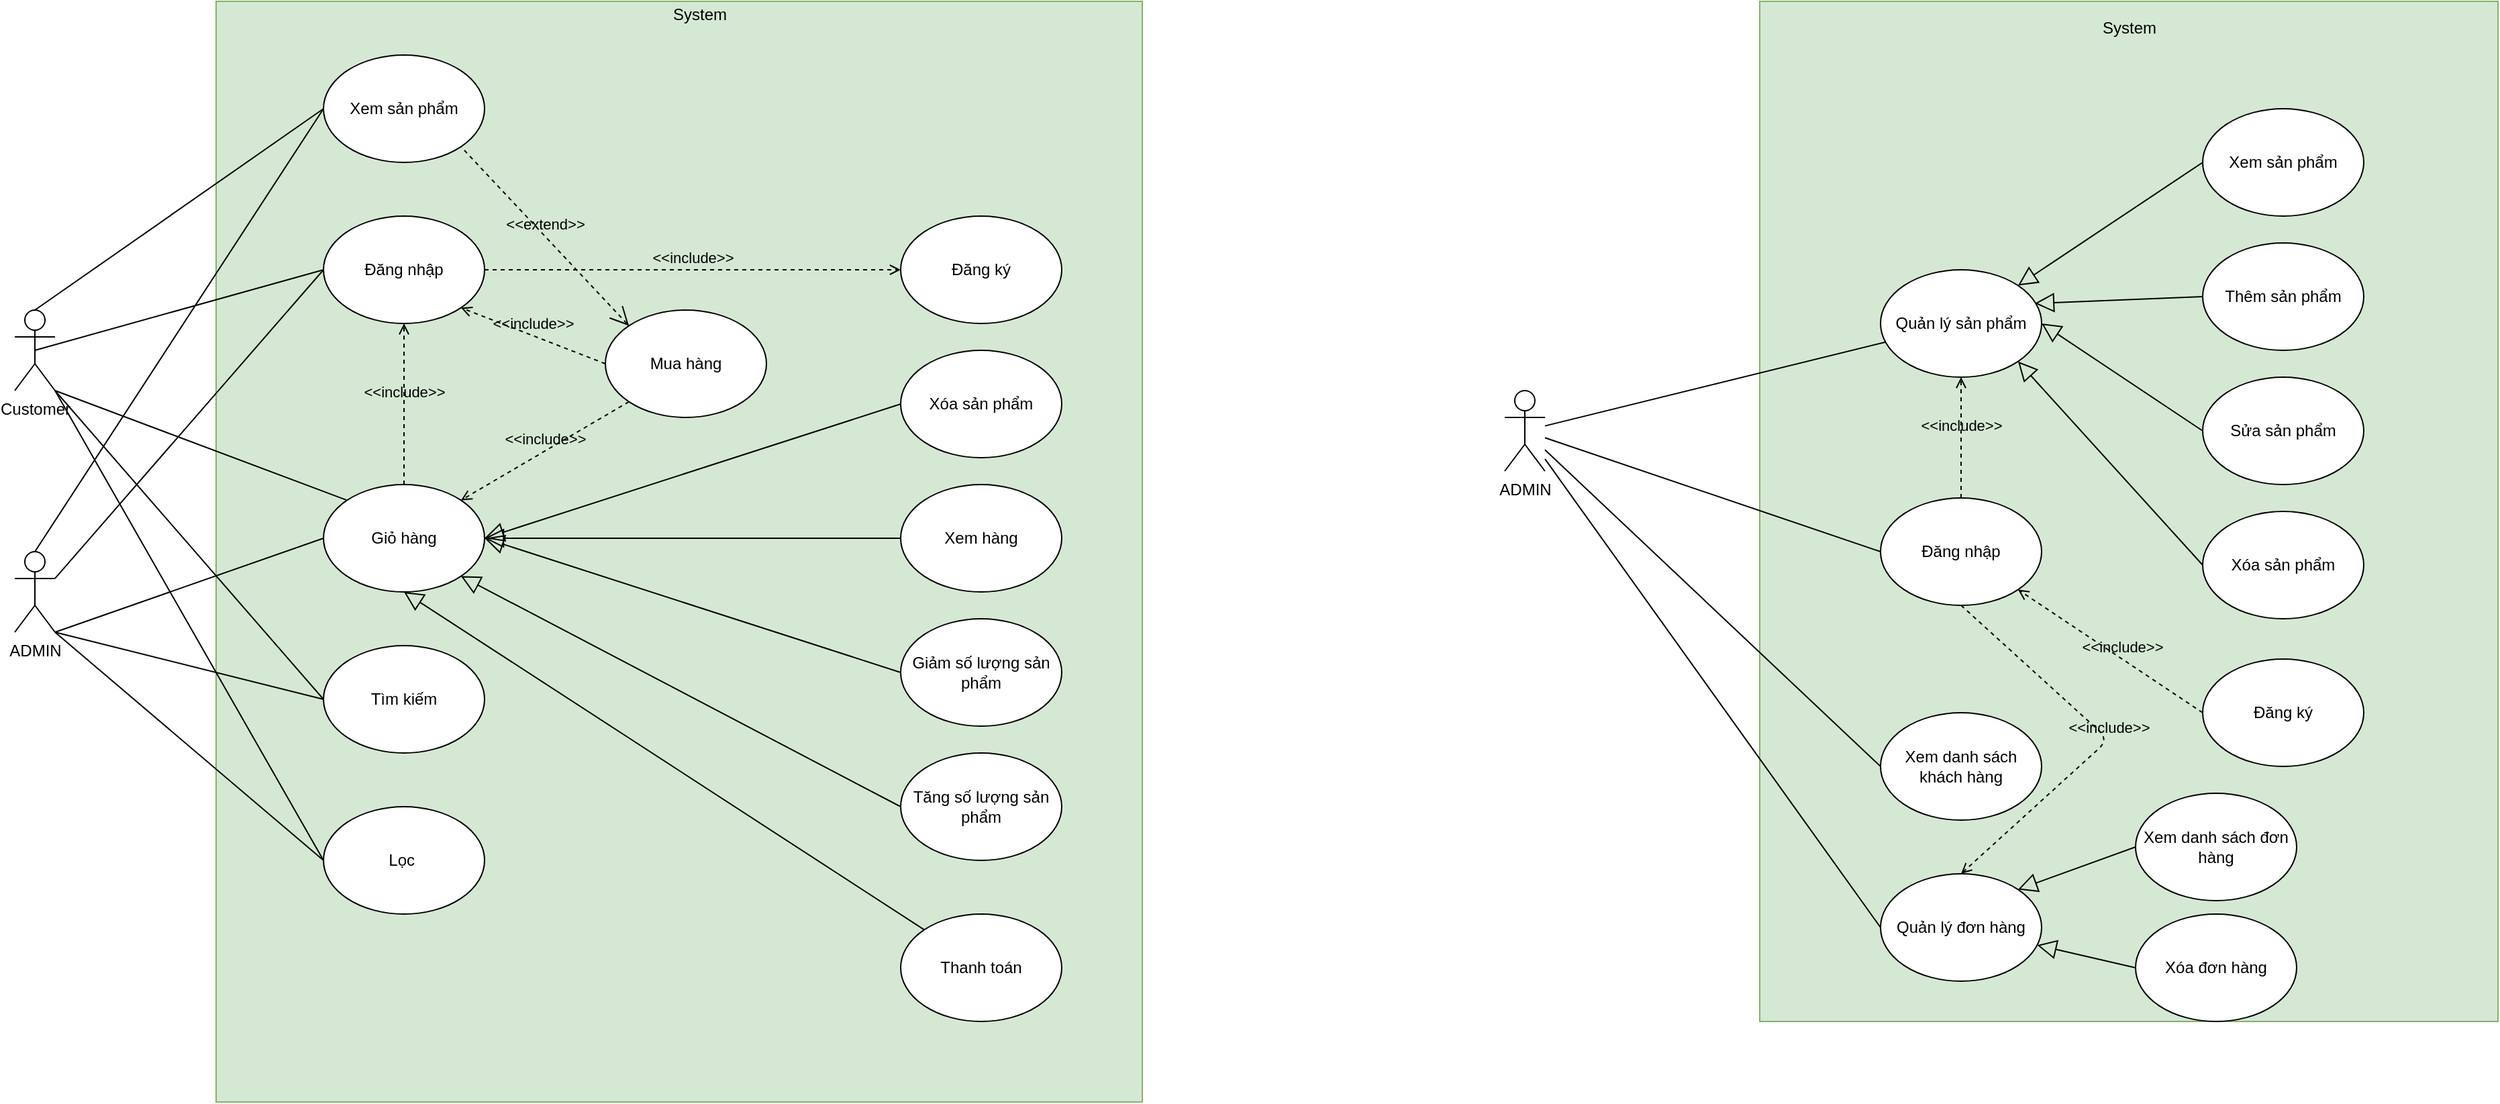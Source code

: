 <mxfile version="13.9.9" type="device" pages="3"><diagram name="Usecase" id="OlJzbAz-FGlwBFGGhEa6"><mxGraphModel dx="2956" dy="2073" grid="1" gridSize="10" guides="1" tooltips="1" connect="1" arrows="1" fold="1" page="1" pageScale="1" pageWidth="827" pageHeight="1169" math="0" shadow="0"><root><mxCell id="Pk3RfFmsj9Hzfk7S-HTC-0"/><mxCell id="Pk3RfFmsj9Hzfk7S-HTC-1" parent="Pk3RfFmsj9Hzfk7S-HTC-0"/><mxCell id="Pk3RfFmsj9Hzfk7S-HTC-2" value="" style="rounded=0;whiteSpace=wrap;html=1;fillColor=#d5e8d4;strokeColor=#82b366;" parent="Pk3RfFmsj9Hzfk7S-HTC-1" vertex="1"><mxGeometry x="820" y="-220" width="550" height="760" as="geometry"/></mxCell><mxCell id="Pk3RfFmsj9Hzfk7S-HTC-3" value="Quản lý sản phẩm" style="ellipse;whiteSpace=wrap;html=1;" parent="Pk3RfFmsj9Hzfk7S-HTC-1" vertex="1"><mxGeometry x="910" y="-20" width="120" height="80" as="geometry"/></mxCell><mxCell id="Pk3RfFmsj9Hzfk7S-HTC-4" value="Xem sản phẩm" style="ellipse;whiteSpace=wrap;html=1;" parent="Pk3RfFmsj9Hzfk7S-HTC-1" vertex="1"><mxGeometry x="1150" y="-140" width="120" height="80" as="geometry"/></mxCell><mxCell id="Pk3RfFmsj9Hzfk7S-HTC-5" value="Xem danh sách khách hàng" style="ellipse;whiteSpace=wrap;html=1;" parent="Pk3RfFmsj9Hzfk7S-HTC-1" vertex="1"><mxGeometry x="910" y="310" width="120" height="80" as="geometry"/></mxCell><mxCell id="Pk3RfFmsj9Hzfk7S-HTC-6" value="Thêm sản phẩm" style="ellipse;whiteSpace=wrap;html=1;" parent="Pk3RfFmsj9Hzfk7S-HTC-1" vertex="1"><mxGeometry x="1150" y="-40" width="120" height="80" as="geometry"/></mxCell><mxCell id="Pk3RfFmsj9Hzfk7S-HTC-7" value="Sửa sản phẩm" style="ellipse;whiteSpace=wrap;html=1;" parent="Pk3RfFmsj9Hzfk7S-HTC-1" vertex="1"><mxGeometry x="1150" y="60" width="120" height="80" as="geometry"/></mxCell><mxCell id="Pk3RfFmsj9Hzfk7S-HTC-8" value="Xóa sản phẩm" style="ellipse;whiteSpace=wrap;html=1;" parent="Pk3RfFmsj9Hzfk7S-HTC-1" vertex="1"><mxGeometry x="1150" y="160" width="120" height="80" as="geometry"/></mxCell><mxCell id="Pk3RfFmsj9Hzfk7S-HTC-9" value="System" style="text;html=1;align=center;verticalAlign=middle;resizable=0;points=[];autosize=1;" parent="Pk3RfFmsj9Hzfk7S-HTC-1" vertex="1"><mxGeometry x="1065" y="-210" width="60" height="20" as="geometry"/></mxCell><mxCell id="Pk3RfFmsj9Hzfk7S-HTC-10" style="rounded=0;orthogonalLoop=1;jettySize=auto;html=1;endArrow=none;endFill=0;" parent="Pk3RfFmsj9Hzfk7S-HTC-1" source="Pk3RfFmsj9Hzfk7S-HTC-11" target="Pk3RfFmsj9Hzfk7S-HTC-3" edge="1"><mxGeometry relative="1" as="geometry"/></mxCell><mxCell id="Pk3RfFmsj9Hzfk7S-HTC-11" value="ADMIN" style="shape=umlActor;verticalLabelPosition=bottom;verticalAlign=top;html=1;outlineConnect=0;" parent="Pk3RfFmsj9Hzfk7S-HTC-1" vertex="1"><mxGeometry x="630" y="70" width="30" height="60" as="geometry"/></mxCell><mxCell id="Pk3RfFmsj9Hzfk7S-HTC-12" style="rounded=0;orthogonalLoop=1;jettySize=auto;html=1;entryX=0;entryY=0.5;entryDx=0;entryDy=0;endArrow=none;endFill=0;" parent="Pk3RfFmsj9Hzfk7S-HTC-1" source="Pk3RfFmsj9Hzfk7S-HTC-11" target="Pk3RfFmsj9Hzfk7S-HTC-5" edge="1"><mxGeometry relative="1" as="geometry"/></mxCell><mxCell id="Pk3RfFmsj9Hzfk7S-HTC-13" value="Đăng nhập" style="ellipse;whiteSpace=wrap;html=1;" parent="Pk3RfFmsj9Hzfk7S-HTC-1" vertex="1"><mxGeometry x="910" y="150" width="120" height="80" as="geometry"/></mxCell><mxCell id="Pk3RfFmsj9Hzfk7S-HTC-14" style="rounded=0;orthogonalLoop=1;jettySize=auto;html=1;entryX=0;entryY=0.5;entryDx=0;entryDy=0;endArrow=none;endFill=0;" parent="Pk3RfFmsj9Hzfk7S-HTC-1" source="Pk3RfFmsj9Hzfk7S-HTC-11" target="Pk3RfFmsj9Hzfk7S-HTC-13" edge="1"><mxGeometry relative="1" as="geometry"/></mxCell><mxCell id="Pk3RfFmsj9Hzfk7S-HTC-15" value="&amp;lt;&amp;lt;include&amp;gt;&amp;gt;" style="edgeStyle=none;html=1;endArrow=open;verticalAlign=bottom;dashed=1;labelBackgroundColor=none;exitX=0.5;exitY=1;exitDx=0;exitDy=0;entryX=0.5;entryY=0;entryDx=0;entryDy=0;" parent="Pk3RfFmsj9Hzfk7S-HTC-1" source="Pk3RfFmsj9Hzfk7S-HTC-13" target="LrR5qmm8gQkD7PxYOY2r-5" edge="1"><mxGeometry width="160" relative="1" as="geometry"><mxPoint x="1065" y="240" as="sourcePoint"/><mxPoint x="980" y="310" as="targetPoint"/><Array as="points"><mxPoint x="1080" y="330"/></Array></mxGeometry></mxCell><mxCell id="Pk3RfFmsj9Hzfk7S-HTC-16" value="&amp;lt;&amp;lt;include&amp;gt;&amp;gt;" style="edgeStyle=none;html=1;endArrow=open;verticalAlign=bottom;dashed=1;labelBackgroundColor=none;exitX=0.5;exitY=0;exitDx=0;exitDy=0;entryX=0.5;entryY=1;entryDx=0;entryDy=0;" parent="Pk3RfFmsj9Hzfk7S-HTC-1" source="Pk3RfFmsj9Hzfk7S-HTC-13" target="Pk3RfFmsj9Hzfk7S-HTC-3" edge="1"><mxGeometry width="160" relative="1" as="geometry"><mxPoint x="1065" y="240" as="sourcePoint"/><mxPoint x="1175.0" y="390" as="targetPoint"/></mxGeometry></mxCell><mxCell id="Y9RDmeZh54QtX9cq4pbw-0" value="" style="whiteSpace=wrap;html=1;fillColor=#d5e8d4;strokeColor=#82b366;" parent="Pk3RfFmsj9Hzfk7S-HTC-1" vertex="1"><mxGeometry x="-330" y="-220" width="690" height="820" as="geometry"/></mxCell><mxCell id="Y9RDmeZh54QtX9cq4pbw-1" style="edgeStyle=none;rounded=0;orthogonalLoop=1;jettySize=auto;html=1;entryX=0;entryY=0.5;entryDx=0;entryDy=0;endArrow=none;endFill=0;exitX=0.5;exitY=0;exitDx=0;exitDy=0;exitPerimeter=0;" parent="Pk3RfFmsj9Hzfk7S-HTC-1" source="Y9RDmeZh54QtX9cq4pbw-2" target="Y9RDmeZh54QtX9cq4pbw-5" edge="1"><mxGeometry relative="1" as="geometry"/></mxCell><mxCell id="Y9RDmeZh54QtX9cq4pbw-2" value="Customer" style="shape=umlActor;verticalLabelPosition=bottom;verticalAlign=top;html=1;outlineConnect=0;" parent="Pk3RfFmsj9Hzfk7S-HTC-1" vertex="1"><mxGeometry x="-480" y="10" width="30" height="60" as="geometry"/></mxCell><mxCell id="Y9RDmeZh54QtX9cq4pbw-3" value="Đăng nhập" style="ellipse;whiteSpace=wrap;html=1;" parent="Pk3RfFmsj9Hzfk7S-HTC-1" vertex="1"><mxGeometry x="-250" y="-60" width="120" height="80" as="geometry"/></mxCell><mxCell id="Y9RDmeZh54QtX9cq4pbw-4" value="Đăng ký" style="ellipse;whiteSpace=wrap;html=1;" parent="Pk3RfFmsj9Hzfk7S-HTC-1" vertex="1"><mxGeometry x="180" y="-60" width="120" height="80" as="geometry"/></mxCell><mxCell id="Y9RDmeZh54QtX9cq4pbw-5" value="Xem sản phẩm" style="ellipse;whiteSpace=wrap;html=1;" parent="Pk3RfFmsj9Hzfk7S-HTC-1" vertex="1"><mxGeometry x="-250" y="-180" width="120" height="80" as="geometry"/></mxCell><mxCell id="Y9RDmeZh54QtX9cq4pbw-6" value="Xóa sản phẩm" style="ellipse;whiteSpace=wrap;html=1;" parent="Pk3RfFmsj9Hzfk7S-HTC-1" vertex="1"><mxGeometry x="180" y="40" width="120" height="80" as="geometry"/></mxCell><mxCell id="Y9RDmeZh54QtX9cq4pbw-7" value="Giỏ hàng" style="ellipse;whiteSpace=wrap;html=1;" parent="Pk3RfFmsj9Hzfk7S-HTC-1" vertex="1"><mxGeometry x="-250" y="140" width="120" height="80" as="geometry"/></mxCell><mxCell id="Y9RDmeZh54QtX9cq4pbw-8" value="Tăng số lượng sản phẩm" style="ellipse;whiteSpace=wrap;html=1;" parent="Pk3RfFmsj9Hzfk7S-HTC-1" vertex="1"><mxGeometry x="180" y="340" width="120" height="80" as="geometry"/></mxCell><mxCell id="Y9RDmeZh54QtX9cq4pbw-10" value="Thanh toán" style="ellipse;whiteSpace=wrap;html=1;" parent="Pk3RfFmsj9Hzfk7S-HTC-1" vertex="1"><mxGeometry x="180" y="460" width="120" height="80" as="geometry"/></mxCell><mxCell id="Y9RDmeZh54QtX9cq4pbw-11" value="Mua hàng" style="ellipse;whiteSpace=wrap;html=1;" parent="Pk3RfFmsj9Hzfk7S-HTC-1" vertex="1"><mxGeometry x="-40" y="10" width="120" height="80" as="geometry"/></mxCell><mxCell id="Y9RDmeZh54QtX9cq4pbw-12" style="edgeStyle=none;rounded=0;orthogonalLoop=1;jettySize=auto;html=1;entryX=0;entryY=0.5;entryDx=0;entryDy=0;endArrow=none;endFill=0;exitX=0.5;exitY=0.5;exitDx=0;exitDy=0;exitPerimeter=0;" parent="Pk3RfFmsj9Hzfk7S-HTC-1" source="Y9RDmeZh54QtX9cq4pbw-2" target="Y9RDmeZh54QtX9cq4pbw-3" edge="1"><mxGeometry relative="1" as="geometry"/></mxCell><mxCell id="Y9RDmeZh54QtX9cq4pbw-15" value="&amp;lt;&amp;lt;include&amp;gt;&amp;gt;" style="edgeStyle=none;html=1;endArrow=open;verticalAlign=bottom;dashed=1;labelBackgroundColor=none;exitX=1;exitY=0.5;exitDx=0;exitDy=0;entryX=0;entryY=0.5;entryDx=0;entryDy=0;" parent="Pk3RfFmsj9Hzfk7S-HTC-1" source="Y9RDmeZh54QtX9cq4pbw-3" target="Y9RDmeZh54QtX9cq4pbw-4" edge="1"><mxGeometry width="160" relative="1" as="geometry"><mxPoint x="-10" y="-220" as="sourcePoint"/><mxPoint x="140" as="targetPoint"/></mxGeometry></mxCell><mxCell id="Y9RDmeZh54QtX9cq4pbw-16" value="&amp;lt;&amp;lt;include&amp;gt;&amp;gt;" style="edgeStyle=none;html=1;endArrow=open;verticalAlign=bottom;dashed=1;labelBackgroundColor=none;exitX=0.5;exitY=0;exitDx=0;exitDy=0;entryX=0.5;entryY=1;entryDx=0;entryDy=0;" parent="Pk3RfFmsj9Hzfk7S-HTC-1" source="Y9RDmeZh54QtX9cq4pbw-7" target="Y9RDmeZh54QtX9cq4pbw-3" edge="1"><mxGeometry width="160" relative="1" as="geometry"><mxPoint x="-190" y="140" as="sourcePoint"/><mxPoint x="140" as="targetPoint"/></mxGeometry></mxCell><mxCell id="Y9RDmeZh54QtX9cq4pbw-17" value="System" style="text;html=1;align=center;verticalAlign=middle;resizable=0;points=[];autosize=1;" parent="Pk3RfFmsj9Hzfk7S-HTC-1" vertex="1"><mxGeometry y="-220" width="60" height="20" as="geometry"/></mxCell><mxCell id="Y9RDmeZh54QtX9cq4pbw-22" value="&amp;lt;&amp;lt;include&amp;gt;&amp;gt;" style="edgeStyle=none;html=1;endArrow=open;verticalAlign=bottom;dashed=1;labelBackgroundColor=none;exitX=0;exitY=0.5;exitDx=0;exitDy=0;entryX=1;entryY=1;entryDx=0;entryDy=0;" parent="Pk3RfFmsj9Hzfk7S-HTC-1" source="Y9RDmeZh54QtX9cq4pbw-11" target="Y9RDmeZh54QtX9cq4pbw-3" edge="1"><mxGeometry width="160" relative="1" as="geometry"><mxPoint x="110" y="230" as="sourcePoint"/><mxPoint x="110" y="160" as="targetPoint"/></mxGeometry></mxCell><mxCell id="Y9RDmeZh54QtX9cq4pbw-24" style="edgeStyle=none;rounded=0;orthogonalLoop=1;jettySize=auto;html=1;entryX=0;entryY=0;entryDx=0;entryDy=0;endArrow=none;endFill=0;exitX=1;exitY=1;exitDx=0;exitDy=0;exitPerimeter=0;" parent="Pk3RfFmsj9Hzfk7S-HTC-1" source="Y9RDmeZh54QtX9cq4pbw-2" target="Y9RDmeZh54QtX9cq4pbw-7" edge="1"><mxGeometry relative="1" as="geometry"><mxPoint x="-250" y="180" as="targetPoint"/></mxGeometry></mxCell><mxCell id="T02X5q-LOKW0z_3JFdfb-0" value="Đăng ký" style="ellipse;whiteSpace=wrap;html=1;" parent="Pk3RfFmsj9Hzfk7S-HTC-1" vertex="1"><mxGeometry x="1150" y="270" width="120" height="80" as="geometry"/></mxCell><mxCell id="T02X5q-LOKW0z_3JFdfb-1" value="&amp;lt;&amp;lt;include&amp;gt;&amp;gt;" style="edgeStyle=none;html=1;endArrow=open;verticalAlign=bottom;dashed=1;labelBackgroundColor=none;exitX=0;exitY=0.5;exitDx=0;exitDy=0;entryX=1;entryY=1;entryDx=0;entryDy=0;" parent="Pk3RfFmsj9Hzfk7S-HTC-1" source="T02X5q-LOKW0z_3JFdfb-0" target="Pk3RfFmsj9Hzfk7S-HTC-13" edge="1"><mxGeometry x="-0.128" width="160" relative="1" as="geometry"><mxPoint x="980" y="240" as="sourcePoint"/><mxPoint x="980" y="320" as="targetPoint"/><mxPoint as="offset"/></mxGeometry></mxCell><mxCell id="O6a48waY9OhmM2JC--Q_-0" value="Xem hàng" style="ellipse;whiteSpace=wrap;html=1;" parent="Pk3RfFmsj9Hzfk7S-HTC-1" vertex="1"><mxGeometry x="180" y="140" width="120" height="80" as="geometry"/></mxCell><mxCell id="RowLJ76ptSS9UImmBiuN-2" value="" style="edgeStyle=none;html=1;endSize=12;endArrow=block;endFill=0;exitX=0;exitY=0.5;exitDx=0;exitDy=0;entryX=1;entryY=0.5;entryDx=0;entryDy=0;" parent="Pk3RfFmsj9Hzfk7S-HTC-1" source="Y9RDmeZh54QtX9cq4pbw-6" target="Y9RDmeZh54QtX9cq4pbw-7" edge="1"><mxGeometry width="160" relative="1" as="geometry"><mxPoint x="320" y="230" as="sourcePoint"/><mxPoint x="220" y="180" as="targetPoint"/></mxGeometry></mxCell><mxCell id="RowLJ76ptSS9UImmBiuN-3" value="" style="edgeStyle=none;html=1;endSize=12;endArrow=block;endFill=0;exitX=0;exitY=0.5;exitDx=0;exitDy=0;entryX=1;entryY=0.5;entryDx=0;entryDy=0;" parent="Pk3RfFmsj9Hzfk7S-HTC-1" source="LrR5qmm8gQkD7PxYOY2r-0" target="Y9RDmeZh54QtX9cq4pbw-7" edge="1"><mxGeometry width="160" relative="1" as="geometry"><mxPoint x="320" y="230" as="sourcePoint"/><mxPoint x="220" y="180" as="targetPoint"/></mxGeometry></mxCell><mxCell id="RowLJ76ptSS9UImmBiuN-4" value="" style="edgeStyle=none;html=1;endSize=12;endArrow=block;endFill=0;exitX=0;exitY=0.5;exitDx=0;exitDy=0;entryX=1;entryY=1;entryDx=0;entryDy=0;" parent="Pk3RfFmsj9Hzfk7S-HTC-1" source="Y9RDmeZh54QtX9cq4pbw-8" target="Y9RDmeZh54QtX9cq4pbw-7" edge="1"><mxGeometry width="160" relative="1" as="geometry"><mxPoint x="320" y="230" as="sourcePoint"/><mxPoint x="220" y="180" as="targetPoint"/></mxGeometry></mxCell><mxCell id="RowLJ76ptSS9UImmBiuN-6" value="" style="edgeStyle=none;html=1;endSize=12;endArrow=block;endFill=0;exitX=0;exitY=0.5;exitDx=0;exitDy=0;entryX=1;entryY=0;entryDx=0;entryDy=0;" parent="Pk3RfFmsj9Hzfk7S-HTC-1" source="Pk3RfFmsj9Hzfk7S-HTC-4" target="Pk3RfFmsj9Hzfk7S-HTC-3" edge="1"><mxGeometry width="160" relative="1" as="geometry"><mxPoint x="1400" y="150" as="sourcePoint"/><mxPoint x="1300" y="100" as="targetPoint"/></mxGeometry></mxCell><mxCell id="RowLJ76ptSS9UImmBiuN-7" value="" style="edgeStyle=none;html=1;endSize=12;endArrow=block;endFill=0;exitX=0;exitY=0.5;exitDx=0;exitDy=0;entryX=0.958;entryY=0.313;entryDx=0;entryDy=0;entryPerimeter=0;" parent="Pk3RfFmsj9Hzfk7S-HTC-1" source="Pk3RfFmsj9Hzfk7S-HTC-6" target="Pk3RfFmsj9Hzfk7S-HTC-3" edge="1"><mxGeometry width="160" relative="1" as="geometry"><mxPoint x="1400" y="150" as="sourcePoint"/><mxPoint x="1030" y="20" as="targetPoint"/></mxGeometry></mxCell><mxCell id="RowLJ76ptSS9UImmBiuN-8" value="" style="edgeStyle=none;html=1;endSize=12;endArrow=block;endFill=0;exitX=0;exitY=0.5;exitDx=0;exitDy=0;entryX=1;entryY=0.5;entryDx=0;entryDy=0;" parent="Pk3RfFmsj9Hzfk7S-HTC-1" source="Pk3RfFmsj9Hzfk7S-HTC-7" target="Pk3RfFmsj9Hzfk7S-HTC-3" edge="1"><mxGeometry width="160" relative="1" as="geometry"><mxPoint x="1400" y="150" as="sourcePoint"/><mxPoint x="1300" y="100" as="targetPoint"/></mxGeometry></mxCell><mxCell id="RowLJ76ptSS9UImmBiuN-9" value="" style="edgeStyle=none;html=1;endSize=12;endArrow=block;endFill=0;exitX=0;exitY=0.5;exitDx=0;exitDy=0;entryX=1;entryY=1;entryDx=0;entryDy=0;" parent="Pk3RfFmsj9Hzfk7S-HTC-1" source="Pk3RfFmsj9Hzfk7S-HTC-8" target="Pk3RfFmsj9Hzfk7S-HTC-3" edge="1"><mxGeometry width="160" relative="1" as="geometry"><mxPoint x="1400" y="150" as="sourcePoint"/><mxPoint x="1300" y="100" as="targetPoint"/></mxGeometry></mxCell><mxCell id="LrR5qmm8gQkD7PxYOY2r-0" value="Giảm số lượng sản phẩm" style="ellipse;whiteSpace=wrap;html=1;" parent="Pk3RfFmsj9Hzfk7S-HTC-1" vertex="1"><mxGeometry x="180" y="240" width="120" height="80" as="geometry"/></mxCell><mxCell id="LrR5qmm8gQkD7PxYOY2r-1" value="" style="edgeStyle=none;html=1;endSize=12;endArrow=block;endFill=0;exitX=0;exitY=0.5;exitDx=0;exitDy=0;entryX=1;entryY=0.5;entryDx=0;entryDy=0;" parent="Pk3RfFmsj9Hzfk7S-HTC-1" source="O6a48waY9OhmM2JC--Q_-0" target="Y9RDmeZh54QtX9cq4pbw-7" edge="1"><mxGeometry width="160" relative="1" as="geometry"><mxPoint x="320" y="230" as="sourcePoint"/><mxPoint x="220" y="180" as="targetPoint"/></mxGeometry></mxCell><mxCell id="LrR5qmm8gQkD7PxYOY2r-2" value="" style="edgeStyle=none;html=1;endSize=12;endArrow=block;endFill=0;exitX=0;exitY=0;exitDx=0;exitDy=0;entryX=0.5;entryY=1;entryDx=0;entryDy=0;" parent="Pk3RfFmsj9Hzfk7S-HTC-1" source="Y9RDmeZh54QtX9cq4pbw-10" target="Y9RDmeZh54QtX9cq4pbw-7" edge="1"><mxGeometry width="160" relative="1" as="geometry"><mxPoint x="320" y="230" as="sourcePoint"/><mxPoint x="220" y="180" as="targetPoint"/></mxGeometry></mxCell><mxCell id="LrR5qmm8gQkD7PxYOY2r-5" value="Quản lý đơn hàng" style="ellipse;whiteSpace=wrap;html=1;" parent="Pk3RfFmsj9Hzfk7S-HTC-1" vertex="1"><mxGeometry x="910" y="430" width="120" height="80" as="geometry"/></mxCell><mxCell id="LrR5qmm8gQkD7PxYOY2r-6" style="rounded=0;orthogonalLoop=1;jettySize=auto;html=1;entryX=0;entryY=0.5;entryDx=0;entryDy=0;endArrow=none;endFill=0;" parent="Pk3RfFmsj9Hzfk7S-HTC-1" source="Pk3RfFmsj9Hzfk7S-HTC-11" target="LrR5qmm8gQkD7PxYOY2r-5" edge="1"><mxGeometry relative="1" as="geometry"/></mxCell><mxCell id="N4d70kZ8E0BHToe9MqTO-0" value="ADMIN" style="shape=umlActor;verticalLabelPosition=bottom;verticalAlign=top;html=1;outlineConnect=0;" parent="Pk3RfFmsj9Hzfk7S-HTC-1" vertex="1"><mxGeometry x="-480" y="190" width="30" height="60" as="geometry"/></mxCell><mxCell id="N4d70kZ8E0BHToe9MqTO-2" style="edgeStyle=none;rounded=0;orthogonalLoop=1;jettySize=auto;html=1;entryX=0;entryY=0.5;entryDx=0;entryDy=0;endArrow=none;endFill=0;exitX=0.5;exitY=0;exitDx=0;exitDy=0;exitPerimeter=0;" parent="Pk3RfFmsj9Hzfk7S-HTC-1" source="N4d70kZ8E0BHToe9MqTO-0" target="Y9RDmeZh54QtX9cq4pbw-5" edge="1"><mxGeometry relative="1" as="geometry"/></mxCell><mxCell id="N4d70kZ8E0BHToe9MqTO-3" style="edgeStyle=none;rounded=0;orthogonalLoop=1;jettySize=auto;html=1;entryX=0;entryY=0.5;entryDx=0;entryDy=0;endArrow=none;endFill=0;exitX=1;exitY=1;exitDx=0;exitDy=0;exitPerimeter=0;" parent="Pk3RfFmsj9Hzfk7S-HTC-1" source="N4d70kZ8E0BHToe9MqTO-0" target="Y9RDmeZh54QtX9cq4pbw-7" edge="1"><mxGeometry relative="1" as="geometry"><mxPoint x="-250" y="180" as="targetPoint"/></mxGeometry></mxCell><mxCell id="N4d70kZ8E0BHToe9MqTO-5" style="edgeStyle=none;rounded=0;orthogonalLoop=1;jettySize=auto;html=1;entryX=0;entryY=0.5;entryDx=0;entryDy=0;endArrow=none;endFill=0;exitX=1;exitY=0.333;exitDx=0;exitDy=0;exitPerimeter=0;" parent="Pk3RfFmsj9Hzfk7S-HTC-1" source="N4d70kZ8E0BHToe9MqTO-0" target="Y9RDmeZh54QtX9cq4pbw-3" edge="1"><mxGeometry relative="1" as="geometry"/></mxCell><mxCell id="fU5_jhVN-lGAsLSjxBLn-0" value="Tìm kiếm" style="ellipse;whiteSpace=wrap;html=1;" vertex="1" parent="Pk3RfFmsj9Hzfk7S-HTC-1"><mxGeometry x="-250" y="260" width="120" height="80" as="geometry"/></mxCell><mxCell id="fU5_jhVN-lGAsLSjxBLn-1" value="Lọc&amp;nbsp;" style="ellipse;whiteSpace=wrap;html=1;" vertex="1" parent="Pk3RfFmsj9Hzfk7S-HTC-1"><mxGeometry x="-250" y="380" width="120" height="80" as="geometry"/></mxCell><mxCell id="fU5_jhVN-lGAsLSjxBLn-2" style="edgeStyle=none;rounded=0;orthogonalLoop=1;jettySize=auto;html=1;entryX=0;entryY=0.5;entryDx=0;entryDy=0;endArrow=none;endFill=0;exitX=1;exitY=1;exitDx=0;exitDy=0;exitPerimeter=0;" edge="1" parent="Pk3RfFmsj9Hzfk7S-HTC-1" source="Y9RDmeZh54QtX9cq4pbw-2" target="fU5_jhVN-lGAsLSjxBLn-0"><mxGeometry relative="1" as="geometry"/></mxCell><mxCell id="fU5_jhVN-lGAsLSjxBLn-3" style="edgeStyle=none;rounded=0;orthogonalLoop=1;jettySize=auto;html=1;entryX=0;entryY=0.5;entryDx=0;entryDy=0;endArrow=none;endFill=0;exitX=1;exitY=1;exitDx=0;exitDy=0;exitPerimeter=0;" edge="1" parent="Pk3RfFmsj9Hzfk7S-HTC-1" source="Y9RDmeZh54QtX9cq4pbw-2" target="fU5_jhVN-lGAsLSjxBLn-1"><mxGeometry relative="1" as="geometry"/></mxCell><mxCell id="fU5_jhVN-lGAsLSjxBLn-4" style="edgeStyle=none;rounded=0;orthogonalLoop=1;jettySize=auto;html=1;entryX=0;entryY=0.5;entryDx=0;entryDy=0;endArrow=none;endFill=0;exitX=1;exitY=1;exitDx=0;exitDy=0;exitPerimeter=0;" edge="1" parent="Pk3RfFmsj9Hzfk7S-HTC-1" source="N4d70kZ8E0BHToe9MqTO-0" target="fU5_jhVN-lGAsLSjxBLn-0"><mxGeometry relative="1" as="geometry"/></mxCell><mxCell id="fU5_jhVN-lGAsLSjxBLn-5" style="edgeStyle=none;rounded=0;orthogonalLoop=1;jettySize=auto;html=1;entryX=0;entryY=0.5;entryDx=0;entryDy=0;endArrow=none;endFill=0;exitX=1;exitY=1;exitDx=0;exitDy=0;exitPerimeter=0;" edge="1" parent="Pk3RfFmsj9Hzfk7S-HTC-1" source="N4d70kZ8E0BHToe9MqTO-0" target="fU5_jhVN-lGAsLSjxBLn-1"><mxGeometry relative="1" as="geometry"/></mxCell><mxCell id="fU5_jhVN-lGAsLSjxBLn-6" value="Xem danh sách đơn hàng" style="ellipse;whiteSpace=wrap;html=1;" vertex="1" parent="Pk3RfFmsj9Hzfk7S-HTC-1"><mxGeometry x="1100" y="370" width="120" height="80" as="geometry"/></mxCell><mxCell id="fU5_jhVN-lGAsLSjxBLn-7" value="Xóa đơn hàng" style="ellipse;whiteSpace=wrap;html=1;" vertex="1" parent="Pk3RfFmsj9Hzfk7S-HTC-1"><mxGeometry x="1100" y="460" width="120" height="80" as="geometry"/></mxCell><mxCell id="fU5_jhVN-lGAsLSjxBLn-8" value="" style="edgeStyle=none;html=1;endSize=12;endArrow=block;endFill=0;exitX=0;exitY=0.5;exitDx=0;exitDy=0;entryX=1;entryY=0;entryDx=0;entryDy=0;" edge="1" parent="Pk3RfFmsj9Hzfk7S-HTC-1" source="fU5_jhVN-lGAsLSjxBLn-6" target="LrR5qmm8gQkD7PxYOY2r-5"><mxGeometry width="160" relative="1" as="geometry"><mxPoint x="1228.79" y="450" as="sourcePoint"/><mxPoint x="1091.216" y="298.284" as="targetPoint"/></mxGeometry></mxCell><mxCell id="fU5_jhVN-lGAsLSjxBLn-10" value="" style="edgeStyle=none;html=1;endSize=12;endArrow=block;endFill=0;exitX=0;exitY=0.5;exitDx=0;exitDy=0;" edge="1" parent="Pk3RfFmsj9Hzfk7S-HTC-1" source="fU5_jhVN-lGAsLSjxBLn-7" target="LrR5qmm8gQkD7PxYOY2r-5"><mxGeometry width="160" relative="1" as="geometry"><mxPoint x="1228.79" y="450" as="sourcePoint"/><mxPoint x="1091.216" y="298.284" as="targetPoint"/></mxGeometry></mxCell><mxCell id="fU5_jhVN-lGAsLSjxBLn-11" value="&amp;lt;&amp;lt;extend&amp;gt;&amp;gt;" style="edgeStyle=none;html=1;startArrow=open;endArrow=none;startSize=12;verticalAlign=bottom;dashed=1;labelBackgroundColor=none;entryX=1;entryY=1;entryDx=0;entryDy=0;exitX=0;exitY=0;exitDx=0;exitDy=0;" edge="1" parent="Pk3RfFmsj9Hzfk7S-HTC-1" source="Y9RDmeZh54QtX9cq4pbw-11" target="Y9RDmeZh54QtX9cq4pbw-5"><mxGeometry width="160" relative="1" as="geometry"><mxPoint x="180" y="180" as="sourcePoint"/><mxPoint x="340" y="180" as="targetPoint"/></mxGeometry></mxCell><mxCell id="fU5_jhVN-lGAsLSjxBLn-12" value="&amp;lt;&amp;lt;include&amp;gt;&amp;gt;" style="edgeStyle=none;html=1;endArrow=open;verticalAlign=bottom;dashed=1;labelBackgroundColor=none;exitX=0;exitY=1;exitDx=0;exitDy=0;entryX=1;entryY=0;entryDx=0;entryDy=0;" edge="1" parent="Pk3RfFmsj9Hzfk7S-HTC-1" source="Y9RDmeZh54QtX9cq4pbw-11" target="Y9RDmeZh54QtX9cq4pbw-7"><mxGeometry width="160" relative="1" as="geometry"><mxPoint x="110" y="230" as="sourcePoint"/><mxPoint x="110" y="160" as="targetPoint"/></mxGeometry></mxCell></root></mxGraphModel></diagram><diagram id="nHjgu20USPcWYnElnxMx" name="erd"><mxGraphModel dx="2129" dy="904" grid="1" gridSize="10" guides="1" tooltips="1" connect="1" arrows="1" fold="1" page="1" pageScale="1" pageWidth="827" pageHeight="1169" math="0" shadow="0"><root><mxCell id="arrqhbacOojejmGC8qFH-0"/><mxCell id="arrqhbacOojejmGC8qFH-1" parent="arrqhbacOojejmGC8qFH-0"/><mxCell id="YOCQKNijfmol7Y-x6vAD-24" style="edgeStyle=orthogonalEdgeStyle;rounded=0;orthogonalLoop=1;jettySize=auto;html=1;entryX=0.5;entryY=0;entryDx=0;entryDy=0;endArrow=none;endFill=0;" parent="arrqhbacOojejmGC8qFH-1" source="Yy7pQ2-XyZdfFp7dNK3_-0" target="qrCT3t1A4sXp2LFPzzE0-2" edge="1"><mxGeometry relative="1" as="geometry"/></mxCell><mxCell id="YOCQKNijfmol7Y-x6vAD-28" value="1-1" style="edgeLabel;html=1;align=center;verticalAlign=middle;resizable=0;points=[];" parent="YOCQKNijfmol7Y-x6vAD-24" vertex="1" connectable="0"><mxGeometry x="-0.811" relative="1" as="geometry"><mxPoint y="95.18" as="offset"/></mxGeometry></mxCell><mxCell id="Yy7pQ2-XyZdfFp7dNK3_-0" value="users" style="swimlane;fontStyle=1;align=center;verticalAlign=top;childLayout=stackLayout;horizontal=1;startSize=26;horizontalStack=0;resizeParent=1;resizeParentMax=0;resizeLast=0;collapsible=1;marginBottom=0;whiteSpace=wrap;html=1;" parent="arrqhbacOojejmGC8qFH-1" vertex="1"><mxGeometry x="520" y="480" width="160" height="156" as="geometry"/></mxCell><mxCell id="Yy7pQ2-XyZdfFp7dNK3_-1" value="&lt;span style=&quot;text-align: center;&quot;&gt;id_user&lt;span style=&quot;white-space: pre;&quot;&gt;&#9;&lt;/span&gt;&lt;span style=&quot;white-space: pre;&quot;&gt;&#9;&lt;/span&gt;&lt;span style=&quot;white-space: pre;&quot;&gt;&#9;&lt;/span&gt;&lt;span style=&quot;white-space: pre;&quot;&gt;&#9;&lt;/span&gt;&lt;span style=&quot;white-space: pre;&quot;&gt;&#9;&lt;/span&gt;&lt;/span&gt;" style="text;strokeColor=none;fillColor=none;align=left;verticalAlign=top;spacingLeft=4;spacingRight=4;overflow=hidden;rotatable=0;points=[[0,0.5],[1,0.5]];portConstraint=eastwest;whiteSpace=wrap;html=1;" parent="Yy7pQ2-XyZdfFp7dNK3_-0" vertex="1"><mxGeometry y="26" width="160" height="26" as="geometry"/></mxCell><mxCell id="Yy7pQ2-XyZdfFp7dNK3_-2" value="&lt;div style=&quot;text-align: center;&quot;&gt;&lt;span style=&quot;background-color: initial;&quot;&gt;username&lt;/span&gt;&lt;/div&gt;" style="text;strokeColor=none;fillColor=none;align=left;verticalAlign=top;spacingLeft=4;spacingRight=4;overflow=hidden;rotatable=0;points=[[0,0.5],[1,0.5]];portConstraint=eastwest;whiteSpace=wrap;html=1;" parent="Yy7pQ2-XyZdfFp7dNK3_-0" vertex="1"><mxGeometry y="52" width="160" height="26" as="geometry"/></mxCell><mxCell id="Yy7pQ2-XyZdfFp7dNK3_-3" value="&lt;span style=&quot;text-align: center;&quot;&gt;email&lt;/span&gt;" style="text;strokeColor=none;fillColor=none;align=left;verticalAlign=top;spacingLeft=4;spacingRight=4;overflow=hidden;rotatable=0;points=[[0,0.5],[1,0.5]];portConstraint=eastwest;whiteSpace=wrap;html=1;" parent="Yy7pQ2-XyZdfFp7dNK3_-0" vertex="1"><mxGeometry y="78" width="160" height="26" as="geometry"/></mxCell><mxCell id="Yy7pQ2-XyZdfFp7dNK3_-4" value="&lt;span style=&quot;text-align: center;&quot;&gt;password&lt;/span&gt;" style="text;strokeColor=none;fillColor=none;align=left;verticalAlign=top;spacingLeft=4;spacingRight=4;overflow=hidden;rotatable=0;points=[[0,0.5],[1,0.5]];portConstraint=eastwest;whiteSpace=wrap;html=1;" parent="Yy7pQ2-XyZdfFp7dNK3_-0" vertex="1"><mxGeometry y="104" width="160" height="26" as="geometry"/></mxCell><mxCell id="qrCT3t1A4sXp2LFPzzE0-0" value="&lt;span style=&quot;text-align: center&quot;&gt;isAdmin&lt;/span&gt;" style="text;strokeColor=none;fillColor=none;align=left;verticalAlign=top;spacingLeft=4;spacingRight=4;overflow=hidden;rotatable=0;points=[[0,0.5],[1,0.5]];portConstraint=eastwest;whiteSpace=wrap;html=1;" parent="Yy7pQ2-XyZdfFp7dNK3_-0" vertex="1"><mxGeometry y="130" width="160" height="26" as="geometry"/></mxCell><mxCell id="YOCQKNijfmol7Y-x6vAD-27" value="n-n" style="edgeStyle=orthogonalEdgeStyle;rounded=0;orthogonalLoop=1;jettySize=auto;html=1;entryX=0.5;entryY=0;entryDx=0;entryDy=0;endArrow=none;endFill=0;" parent="arrqhbacOojejmGC8qFH-1" source="189Wb9R1LlZ1QBFiaz8w-0" target="qrCT3t1A4sXp2LFPzzE0-18" edge="1"><mxGeometry relative="1" as="geometry"/></mxCell><mxCell id="189Wb9R1LlZ1QBFiaz8w-0" value="products" style="swimlane;fontStyle=1;align=center;verticalAlign=top;childLayout=stackLayout;horizontal=1;startSize=26;horizontalStack=0;resizeParent=1;resizeParentMax=0;resizeLast=0;collapsible=1;marginBottom=0;whiteSpace=wrap;html=1;" parent="arrqhbacOojejmGC8qFH-1" vertex="1"><mxGeometry x="960" y="440" width="160" height="208" as="geometry"/></mxCell><mxCell id="189Wb9R1LlZ1QBFiaz8w-1" value="&lt;span style=&quot;text-align: center;&quot;&gt;id_product&lt;/span&gt;" style="text;strokeColor=none;fillColor=none;align=left;verticalAlign=top;spacingLeft=4;spacingRight=4;overflow=hidden;rotatable=0;points=[[0,0.5],[1,0.5]];portConstraint=eastwest;whiteSpace=wrap;html=1;" parent="189Wb9R1LlZ1QBFiaz8w-0" vertex="1"><mxGeometry y="26" width="160" height="26" as="geometry"/></mxCell><mxCell id="189Wb9R1LlZ1QBFiaz8w-2" value="&lt;span style=&quot;text-align: center;&quot;&gt;nameProduct&lt;/span&gt;" style="text;strokeColor=none;fillColor=none;align=left;verticalAlign=top;spacingLeft=4;spacingRight=4;overflow=hidden;rotatable=0;points=[[0,0.5],[1,0.5]];portConstraint=eastwest;whiteSpace=wrap;html=1;" parent="189Wb9R1LlZ1QBFiaz8w-0" vertex="1"><mxGeometry y="52" width="160" height="26" as="geometry"/></mxCell><mxCell id="189Wb9R1LlZ1QBFiaz8w-3" value="&lt;span style=&quot;text-align: center;&quot;&gt;price&lt;/span&gt;" style="text;strokeColor=none;fillColor=none;align=left;verticalAlign=top;spacingLeft=4;spacingRight=4;overflow=hidden;rotatable=0;points=[[0,0.5],[1,0.5]];portConstraint=eastwest;whiteSpace=wrap;html=1;" parent="189Wb9R1LlZ1QBFiaz8w-0" vertex="1"><mxGeometry y="78" width="160" height="26" as="geometry"/></mxCell><mxCell id="189Wb9R1LlZ1QBFiaz8w-4" value="&lt;span style=&quot;text-align: center;&quot;&gt;stock_quantity&lt;/span&gt;" style="text;strokeColor=none;fillColor=none;align=left;verticalAlign=top;spacingLeft=4;spacingRight=4;overflow=hidden;rotatable=0;points=[[0,0.5],[1,0.5]];portConstraint=eastwest;whiteSpace=wrap;html=1;" parent="189Wb9R1LlZ1QBFiaz8w-0" vertex="1"><mxGeometry y="104" width="160" height="26" as="geometry"/></mxCell><mxCell id="189Wb9R1LlZ1QBFiaz8w-5" value="&lt;span style=&quot;text-align: center&quot;&gt;descrip_product&lt;/span&gt;" style="text;strokeColor=none;fillColor=none;align=left;verticalAlign=top;spacingLeft=4;spacingRight=4;overflow=hidden;rotatable=0;points=[[0,0.5],[1,0.5]];portConstraint=eastwest;whiteSpace=wrap;html=1;" parent="189Wb9R1LlZ1QBFiaz8w-0" vertex="1"><mxGeometry y="130" width="160" height="26" as="geometry"/></mxCell><mxCell id="189Wb9R1LlZ1QBFiaz8w-6" value="&lt;span style=&quot;text-align: center&quot;&gt;img_url&lt;/span&gt;" style="text;strokeColor=none;fillColor=none;align=left;verticalAlign=top;spacingLeft=4;spacingRight=4;overflow=hidden;rotatable=0;points=[[0,0.5],[1,0.5]];portConstraint=eastwest;whiteSpace=wrap;html=1;" parent="189Wb9R1LlZ1QBFiaz8w-0" vertex="1"><mxGeometry y="156" width="160" height="26" as="geometry"/></mxCell><mxCell id="qrCT3t1A4sXp2LFPzzE0-1" value="&lt;span style=&quot;text-align: center&quot;&gt;brand&lt;/span&gt;" style="text;strokeColor=none;fillColor=none;align=left;verticalAlign=top;spacingLeft=4;spacingRight=4;overflow=hidden;rotatable=0;points=[[0,0.5],[1,0.5]];portConstraint=eastwest;whiteSpace=wrap;html=1;" parent="189Wb9R1LlZ1QBFiaz8w-0" vertex="1"><mxGeometry y="182" width="160" height="26" as="geometry"/></mxCell><mxCell id="YOCQKNijfmol7Y-x6vAD-26" style="edgeStyle=orthogonalEdgeStyle;rounded=0;orthogonalLoop=1;jettySize=auto;html=1;endArrow=none;endFill=0;entryX=0;entryY=0.5;entryDx=0;entryDy=0;" parent="arrqhbacOojejmGC8qFH-1" source="qrCT3t1A4sXp2LFPzzE0-2" target="qrCT3t1A4sXp2LFPzzE0-19" edge="1"><mxGeometry relative="1" as="geometry"><mxPoint x="950.0" y="920" as="targetPoint"/></mxGeometry></mxCell><mxCell id="YOCQKNijfmol7Y-x6vAD-29" value="1-n" style="edgeLabel;html=1;align=center;verticalAlign=middle;resizable=0;points=[];" parent="YOCQKNijfmol7Y-x6vAD-26" vertex="1" connectable="0"><mxGeometry x="-0.836" y="-3" relative="1" as="geometry"><mxPoint x="6.47" y="-3" as="offset"/></mxGeometry></mxCell><mxCell id="YOCQKNijfmol7Y-x6vAD-30" value="n-n" style="edgeLabel;html=1;align=center;verticalAlign=middle;resizable=0;points=[];" parent="YOCQKNijfmol7Y-x6vAD-26" vertex="1" connectable="0"><mxGeometry x="0.761" y="2" relative="1" as="geometry"><mxPoint x="-1" as="offset"/></mxGeometry></mxCell><mxCell id="qrCT3t1A4sXp2LFPzzE0-2" value="carts" style="swimlane;fontStyle=1;align=center;verticalAlign=top;childLayout=stackLayout;horizontal=1;startSize=26;horizontalStack=0;resizeParent=1;resizeParentMax=0;resizeLast=0;collapsible=1;marginBottom=0;whiteSpace=wrap;html=1;" parent="arrqhbacOojejmGC8qFH-1" vertex="1"><mxGeometry x="520" y="774" width="160" height="78" as="geometry"/></mxCell><mxCell id="qrCT3t1A4sXp2LFPzzE0-3" value="&lt;span style=&quot;text-align: center&quot;&gt;id_cart&lt;/span&gt;" style="text;strokeColor=none;fillColor=none;align=left;verticalAlign=top;spacingLeft=4;spacingRight=4;overflow=hidden;rotatable=0;points=[[0,0.5],[1,0.5]];portConstraint=eastwest;whiteSpace=wrap;html=1;" parent="qrCT3t1A4sXp2LFPzzE0-2" vertex="1"><mxGeometry y="26" width="160" height="26" as="geometry"/></mxCell><mxCell id="qrCT3t1A4sXp2LFPzzE0-4" value="&lt;div style=&quot;text-align: center&quot;&gt;&lt;span&gt;id_user&lt;/span&gt;&lt;/div&gt;" style="text;strokeColor=none;fillColor=none;align=left;verticalAlign=top;spacingLeft=4;spacingRight=4;overflow=hidden;rotatable=0;points=[[0,0.5],[1,0.5]];portConstraint=eastwest;whiteSpace=wrap;html=1;" parent="qrCT3t1A4sXp2LFPzzE0-2" vertex="1"><mxGeometry y="52" width="160" height="26" as="geometry"/></mxCell><mxCell id="YOCQKNijfmol7Y-x6vAD-21" style="edgeStyle=orthogonalEdgeStyle;rounded=0;orthogonalLoop=1;jettySize=auto;html=1;entryX=0;entryY=0.5;entryDx=0;entryDy=0;endArrow=none;endFill=0;" parent="arrqhbacOojejmGC8qFH-1" source="qrCT3t1A4sXp2LFPzzE0-10" target="YOCQKNijfmol7Y-x6vAD-2" edge="1"><mxGeometry relative="1" as="geometry"><Array as="points"><mxPoint x="960" y="230"/></Array></mxGeometry></mxCell><mxCell id="YOCQKNijfmol7Y-x6vAD-33" value="1-n" style="edgeLabel;html=1;align=center;verticalAlign=middle;resizable=0;points=[];" parent="YOCQKNijfmol7Y-x6vAD-21" vertex="1" connectable="0"><mxGeometry x="-0.738" y="1" relative="1" as="geometry"><mxPoint as="offset"/></mxGeometry></mxCell><mxCell id="YOCQKNijfmol7Y-x6vAD-34" value="n-n" style="edgeLabel;html=1;align=center;verticalAlign=middle;resizable=0;points=[];" parent="YOCQKNijfmol7Y-x6vAD-21" vertex="1" connectable="0"><mxGeometry x="0.633" relative="1" as="geometry"><mxPoint as="offset"/></mxGeometry></mxCell><mxCell id="YOCQKNijfmol7Y-x6vAD-23" style="edgeStyle=orthogonalEdgeStyle;rounded=0;orthogonalLoop=1;jettySize=auto;html=1;entryX=0.5;entryY=0;entryDx=0;entryDy=0;endArrow=none;endFill=0;" parent="arrqhbacOojejmGC8qFH-1" source="qrCT3t1A4sXp2LFPzzE0-10" target="Yy7pQ2-XyZdfFp7dNK3_-0" edge="1"><mxGeometry relative="1" as="geometry"/></mxCell><mxCell id="YOCQKNijfmol7Y-x6vAD-35" value="1-n" style="edgeLabel;html=1;align=center;verticalAlign=middle;resizable=0;points=[];" parent="YOCQKNijfmol7Y-x6vAD-23" vertex="1" connectable="0"><mxGeometry x="0.631" y="2" relative="1" as="geometry"><mxPoint as="offset"/></mxGeometry></mxCell><mxCell id="YOCQKNijfmol7Y-x6vAD-36" value="n-n" style="edgeLabel;html=1;align=center;verticalAlign=middle;resizable=0;points=[];" parent="YOCQKNijfmol7Y-x6vAD-23" vertex="1" connectable="0"><mxGeometry x="-0.753" y="-3" relative="1" as="geometry"><mxPoint as="offset"/></mxGeometry></mxCell><mxCell id="qrCT3t1A4sXp2LFPzzE0-10" value="orders" style="swimlane;fontStyle=1;align=center;verticalAlign=top;childLayout=stackLayout;horizontal=1;startSize=26;horizontalStack=0;resizeParent=1;resizeParentMax=0;resizeLast=0;collapsible=1;marginBottom=0;whiteSpace=wrap;html=1;" parent="arrqhbacOojejmGC8qFH-1" vertex="1"><mxGeometry x="520" y="90" width="160" height="260" as="geometry"/></mxCell><mxCell id="qrCT3t1A4sXp2LFPzzE0-11" value="&lt;span style=&quot;text-align: center&quot;&gt;id_order&lt;/span&gt;" style="text;strokeColor=none;fillColor=none;align=left;verticalAlign=top;spacingLeft=4;spacingRight=4;overflow=hidden;rotatable=0;points=[[0,0.5],[1,0.5]];portConstraint=eastwest;whiteSpace=wrap;html=1;" parent="qrCT3t1A4sXp2LFPzzE0-10" vertex="1"><mxGeometry y="26" width="160" height="26" as="geometry"/></mxCell><mxCell id="qrCT3t1A4sXp2LFPzzE0-12" value="&lt;span style=&quot;text-align: center&quot;&gt;id_user&lt;/span&gt;" style="text;strokeColor=none;fillColor=none;align=left;verticalAlign=top;spacingLeft=4;spacingRight=4;overflow=hidden;rotatable=0;points=[[0,0.5],[1,0.5]];portConstraint=eastwest;whiteSpace=wrap;html=1;" parent="qrCT3t1A4sXp2LFPzzE0-10" vertex="1"><mxGeometry y="52" width="160" height="26" as="geometry"/></mxCell><mxCell id="qrCT3t1A4sXp2LFPzzE0-13" value="&lt;span style=&quot;text-align: center&quot;&gt;createAt&lt;/span&gt;" style="text;strokeColor=none;fillColor=none;align=left;verticalAlign=top;spacingLeft=4;spacingRight=4;overflow=hidden;rotatable=0;points=[[0,0.5],[1,0.5]];portConstraint=eastwest;whiteSpace=wrap;html=1;" parent="qrCT3t1A4sXp2LFPzzE0-10" vertex="1"><mxGeometry y="78" width="160" height="26" as="geometry"/></mxCell><mxCell id="YOCQKNijfmol7Y-x6vAD-15" value="&lt;span style=&quot;text-align: center&quot;&gt;updateAt&lt;/span&gt;" style="text;strokeColor=none;fillColor=none;align=left;verticalAlign=top;spacingLeft=4;spacingRight=4;overflow=hidden;rotatable=0;points=[[0,0.5],[1,0.5]];portConstraint=eastwest;whiteSpace=wrap;html=1;" parent="qrCT3t1A4sXp2LFPzzE0-10" vertex="1"><mxGeometry y="104" width="160" height="26" as="geometry"/></mxCell><mxCell id="YOCQKNijfmol7Y-x6vAD-16" value="&lt;span style=&quot;text-align: center&quot;&gt;username&lt;/span&gt;" style="text;strokeColor=none;fillColor=none;align=left;verticalAlign=top;spacingLeft=4;spacingRight=4;overflow=hidden;rotatable=0;points=[[0,0.5],[1,0.5]];portConstraint=eastwest;whiteSpace=wrap;html=1;" parent="qrCT3t1A4sXp2LFPzzE0-10" vertex="1"><mxGeometry y="130" width="160" height="26" as="geometry"/></mxCell><mxCell id="qrCT3t1A4sXp2LFPzzE0-24" value="&lt;span style=&quot;text-align: center&quot;&gt;address&lt;/span&gt;" style="text;strokeColor=none;fillColor=none;align=left;verticalAlign=top;spacingLeft=4;spacingRight=4;overflow=hidden;rotatable=0;points=[[0,0.5],[1,0.5]];portConstraint=eastwest;whiteSpace=wrap;html=1;" parent="qrCT3t1A4sXp2LFPzzE0-10" vertex="1"><mxGeometry y="156" width="160" height="26" as="geometry"/></mxCell><mxCell id="qrCT3t1A4sXp2LFPzzE0-25" value="&lt;span style=&quot;text-align: center&quot;&gt;note&lt;/span&gt;" style="text;strokeColor=none;fillColor=none;align=left;verticalAlign=top;spacingLeft=4;spacingRight=4;overflow=hidden;rotatable=0;points=[[0,0.5],[1,0.5]];portConstraint=eastwest;whiteSpace=wrap;html=1;" parent="qrCT3t1A4sXp2LFPzzE0-10" vertex="1"><mxGeometry y="182" width="160" height="26" as="geometry"/></mxCell><mxCell id="qrCT3t1A4sXp2LFPzzE0-27" value="&lt;span style=&quot;text-align: center&quot;&gt;phone_number&lt;/span&gt;" style="text;strokeColor=none;fillColor=none;align=left;verticalAlign=top;spacingLeft=4;spacingRight=4;overflow=hidden;rotatable=0;points=[[0,0.5],[1,0.5]];portConstraint=eastwest;whiteSpace=wrap;html=1;" parent="qrCT3t1A4sXp2LFPzzE0-10" vertex="1"><mxGeometry y="208" width="160" height="26" as="geometry"/></mxCell><mxCell id="qrCT3t1A4sXp2LFPzzE0-26" value="&lt;span style=&quot;text-align: center&quot;&gt;total_amount&lt;/span&gt;" style="text;strokeColor=none;fillColor=none;align=left;verticalAlign=top;spacingLeft=4;spacingRight=4;overflow=hidden;rotatable=0;points=[[0,0.5],[1,0.5]];portConstraint=eastwest;whiteSpace=wrap;html=1;" parent="qrCT3t1A4sXp2LFPzzE0-10" vertex="1"><mxGeometry y="234" width="160" height="26" as="geometry"/></mxCell><mxCell id="qrCT3t1A4sXp2LFPzzE0-18" value="cart_items" style="swimlane;fontStyle=1;align=center;verticalAlign=top;childLayout=stackLayout;horizontal=1;startSize=26;horizontalStack=0;resizeParent=1;resizeParentMax=0;resizeLast=0;collapsible=1;marginBottom=0;whiteSpace=wrap;html=1;" parent="arrqhbacOojejmGC8qFH-1" vertex="1"><mxGeometry x="960" y="774" width="160" height="208" as="geometry"/></mxCell><mxCell id="qrCT3t1A4sXp2LFPzzE0-19" value="&lt;span style=&quot;text-align: center&quot;&gt;id_cart_item&lt;/span&gt;" style="text;strokeColor=none;fillColor=none;align=left;verticalAlign=top;spacingLeft=4;spacingRight=4;overflow=hidden;rotatable=0;points=[[0,0.5],[1,0.5]];portConstraint=eastwest;whiteSpace=wrap;html=1;" parent="qrCT3t1A4sXp2LFPzzE0-18" vertex="1"><mxGeometry y="26" width="160" height="26" as="geometry"/></mxCell><mxCell id="qrCT3t1A4sXp2LFPzzE0-20" value="&lt;span style=&quot;text-align: center&quot;&gt;id_cart&lt;/span&gt;" style="text;strokeColor=none;fillColor=none;align=left;verticalAlign=top;spacingLeft=4;spacingRight=4;overflow=hidden;rotatable=0;points=[[0,0.5],[1,0.5]];portConstraint=eastwest;whiteSpace=wrap;html=1;" parent="qrCT3t1A4sXp2LFPzzE0-18" vertex="1"><mxGeometry y="52" width="160" height="26" as="geometry"/></mxCell><mxCell id="qrCT3t1A4sXp2LFPzzE0-21" value="&lt;span style=&quot;text-align: center&quot;&gt;id_product&lt;/span&gt;" style="text;strokeColor=none;fillColor=none;align=left;verticalAlign=top;spacingLeft=4;spacingRight=4;overflow=hidden;rotatable=0;points=[[0,0.5],[1,0.5]];portConstraint=eastwest;whiteSpace=wrap;html=1;" parent="qrCT3t1A4sXp2LFPzzE0-18" vertex="1"><mxGeometry y="78" width="160" height="26" as="geometry"/></mxCell><mxCell id="qrCT3t1A4sXp2LFPzzE0-22" value="&lt;span style=&quot;text-align: center&quot;&gt;quantity&lt;/span&gt;" style="text;strokeColor=none;fillColor=none;align=left;verticalAlign=top;spacingLeft=4;spacingRight=4;overflow=hidden;rotatable=0;points=[[0,0.5],[1,0.5]];portConstraint=eastwest;whiteSpace=wrap;html=1;" parent="qrCT3t1A4sXp2LFPzzE0-18" vertex="1"><mxGeometry y="104" width="160" height="26" as="geometry"/></mxCell><mxCell id="YOCQKNijfmol7Y-x6vAD-12" value="&lt;span style=&quot;text-align: center&quot;&gt;nameProduct&lt;/span&gt;" style="text;strokeColor=none;fillColor=none;align=left;verticalAlign=top;spacingLeft=4;spacingRight=4;overflow=hidden;rotatable=0;points=[[0,0.5],[1,0.5]];portConstraint=eastwest;whiteSpace=wrap;html=1;" parent="qrCT3t1A4sXp2LFPzzE0-18" vertex="1"><mxGeometry y="130" width="160" height="26" as="geometry"/></mxCell><mxCell id="YOCQKNijfmol7Y-x6vAD-13" value="&lt;span style=&quot;text-align: center&quot;&gt;price&lt;/span&gt;" style="text;strokeColor=none;fillColor=none;align=left;verticalAlign=top;spacingLeft=4;spacingRight=4;overflow=hidden;rotatable=0;points=[[0,0.5],[1,0.5]];portConstraint=eastwest;whiteSpace=wrap;html=1;" parent="qrCT3t1A4sXp2LFPzzE0-18" vertex="1"><mxGeometry y="156" width="160" height="26" as="geometry"/></mxCell><mxCell id="YOCQKNijfmol7Y-x6vAD-14" value="&lt;span style=&quot;text-align: center&quot;&gt;url_picture&lt;/span&gt;" style="text;strokeColor=none;fillColor=none;align=left;verticalAlign=top;spacingLeft=4;spacingRight=4;overflow=hidden;rotatable=0;points=[[0,0.5],[1,0.5]];portConstraint=eastwest;whiteSpace=wrap;html=1;" parent="qrCT3t1A4sXp2LFPzzE0-18" vertex="1"><mxGeometry y="182" width="160" height="26" as="geometry"/></mxCell><mxCell id="YOCQKNijfmol7Y-x6vAD-0" value="order_items" style="swimlane;fontStyle=1;align=center;verticalAlign=top;childLayout=stackLayout;horizontal=1;startSize=26;horizontalStack=0;resizeParent=1;resizeParentMax=0;resizeLast=0;collapsible=1;marginBottom=0;whiteSpace=wrap;html=1;" parent="arrqhbacOojejmGC8qFH-1" vertex="1"><mxGeometry x="960" y="160" width="160" height="156" as="geometry"/></mxCell><mxCell id="YOCQKNijfmol7Y-x6vAD-1" value="&lt;div style=&quot;text-align: center&quot;&gt;id_order_item&lt;/div&gt;" style="text;strokeColor=none;fillColor=none;align=left;verticalAlign=top;spacingLeft=4;spacingRight=4;overflow=hidden;rotatable=0;points=[[0,0.5],[1,0.5]];portConstraint=eastwest;whiteSpace=wrap;html=1;" parent="YOCQKNijfmol7Y-x6vAD-0" vertex="1"><mxGeometry y="26" width="160" height="26" as="geometry"/></mxCell><mxCell id="YOCQKNijfmol7Y-x6vAD-2" value="&lt;div style=&quot;text-align: center&quot;&gt;&lt;span&gt;id_order&lt;/span&gt;&lt;/div&gt;" style="text;strokeColor=none;fillColor=none;align=left;verticalAlign=top;spacingLeft=4;spacingRight=4;overflow=hidden;rotatable=0;points=[[0,0.5],[1,0.5]];portConstraint=eastwest;whiteSpace=wrap;html=1;" parent="YOCQKNijfmol7Y-x6vAD-0" vertex="1"><mxGeometry y="52" width="160" height="26" as="geometry"/></mxCell><mxCell id="YOCQKNijfmol7Y-x6vAD-3" value="&lt;span style=&quot;text-align: center&quot;&gt;id_product&lt;/span&gt;" style="text;strokeColor=none;fillColor=none;align=left;verticalAlign=top;spacingLeft=4;spacingRight=4;overflow=hidden;rotatable=0;points=[[0,0.5],[1,0.5]];portConstraint=eastwest;whiteSpace=wrap;html=1;" parent="YOCQKNijfmol7Y-x6vAD-0" vertex="1"><mxGeometry y="78" width="160" height="26" as="geometry"/></mxCell><mxCell id="YOCQKNijfmol7Y-x6vAD-4" value="&lt;span style=&quot;text-align: center&quot;&gt;quantity&lt;/span&gt;" style="text;strokeColor=none;fillColor=none;align=left;verticalAlign=top;spacingLeft=4;spacingRight=4;overflow=hidden;rotatable=0;points=[[0,0.5],[1,0.5]];portConstraint=eastwest;whiteSpace=wrap;html=1;" parent="YOCQKNijfmol7Y-x6vAD-0" vertex="1"><mxGeometry y="104" width="160" height="26" as="geometry"/></mxCell><mxCell id="YOCQKNijfmol7Y-x6vAD-5" value="&lt;span style=&quot;text-align: center&quot;&gt;price&lt;/span&gt;" style="text;strokeColor=none;fillColor=none;align=left;verticalAlign=top;spacingLeft=4;spacingRight=4;overflow=hidden;rotatable=0;points=[[0,0.5],[1,0.5]];portConstraint=eastwest;whiteSpace=wrap;html=1;" parent="YOCQKNijfmol7Y-x6vAD-0" vertex="1"><mxGeometry y="130" width="160" height="26" as="geometry"/></mxCell><mxCell id="YOCQKNijfmol7Y-x6vAD-20" style="edgeStyle=orthogonalEdgeStyle;rounded=0;orthogonalLoop=1;jettySize=auto;html=1;endArrow=none;endFill=0;entryX=0.5;entryY=0;entryDx=0;entryDy=0;" parent="arrqhbacOojejmGC8qFH-1" source="YOCQKNijfmol7Y-x6vAD-5" target="189Wb9R1LlZ1QBFiaz8w-0" edge="1"><mxGeometry relative="1" as="geometry"><mxPoint x="1040" y="320" as="sourcePoint"/><mxPoint x="600" y="390" as="targetPoint"/><Array as="points"><mxPoint x="1040" y="340"/><mxPoint x="1040" y="340"/></Array></mxGeometry></mxCell><mxCell id="YOCQKNijfmol7Y-x6vAD-31" value="1-n" style="edgeLabel;html=1;align=center;verticalAlign=middle;resizable=0;points=[];" parent="YOCQKNijfmol7Y-x6vAD-20" vertex="1" connectable="0"><mxGeometry x="-0.839" y="4" relative="1" as="geometry"><mxPoint x="-3.94" as="offset"/></mxGeometry></mxCell><mxCell id="YOCQKNijfmol7Y-x6vAD-32" value="n-n" style="edgeLabel;html=1;align=center;verticalAlign=middle;resizable=0;points=[];" parent="YOCQKNijfmol7Y-x6vAD-20" vertex="1" connectable="0"><mxGeometry x="0.672" y="2" relative="1" as="geometry"><mxPoint as="offset"/></mxGeometry></mxCell></root></mxGraphModel></diagram><diagram id="y11d56HJO9Tt9d-7fM5H" name="System"><mxGraphModel dx="2317" dy="633" grid="1" gridSize="10" guides="1" tooltips="1" connect="1" arrows="1" fold="1" page="1" pageScale="1" pageWidth="827" pageHeight="1169" math="0" shadow="0"><root><mxCell id="p6IbIfbjOHT1WVuOOwSq-0"/><mxCell id="p6IbIfbjOHT1WVuOOwSq-1" parent="p6IbIfbjOHT1WVuOOwSq-0"/><mxCell id="p6IbIfbjOHT1WVuOOwSq-7" style="edgeStyle=orthogonalEdgeStyle;rounded=0;orthogonalLoop=1;jettySize=auto;html=1;entryX=0.5;entryY=0;entryDx=0;entryDy=0;" parent="p6IbIfbjOHT1WVuOOwSq-1" source="p6IbIfbjOHT1WVuOOwSq-2" target="p6IbIfbjOHT1WVuOOwSq-3" edge="1"><mxGeometry relative="1" as="geometry"/></mxCell><mxCell id="p6IbIfbjOHT1WVuOOwSq-8" style="edgeStyle=orthogonalEdgeStyle;rounded=0;orthogonalLoop=1;jettySize=auto;html=1;entryX=0.5;entryY=0;entryDx=0;entryDy=0;" parent="p6IbIfbjOHT1WVuOOwSq-1" source="p6IbIfbjOHT1WVuOOwSq-2" target="p6IbIfbjOHT1WVuOOwSq-4" edge="1"><mxGeometry relative="1" as="geometry"/></mxCell><mxCell id="p6IbIfbjOHT1WVuOOwSq-9" style="edgeStyle=orthogonalEdgeStyle;rounded=0;orthogonalLoop=1;jettySize=auto;html=1;entryX=0.5;entryY=0;entryDx=0;entryDy=0;" parent="p6IbIfbjOHT1WVuOOwSq-1" source="p6IbIfbjOHT1WVuOOwSq-2" target="p6IbIfbjOHT1WVuOOwSq-5" edge="1"><mxGeometry relative="1" as="geometry"/></mxCell><mxCell id="p6IbIfbjOHT1WVuOOwSq-2" value="Chương trình" style="whiteSpace=wrap;html=1;" parent="p6IbIfbjOHT1WVuOOwSq-1" vertex="1"><mxGeometry x="240" y="150" width="120" height="60" as="geometry"/></mxCell><mxCell id="p6IbIfbjOHT1WVuOOwSq-14" style="edgeStyle=orthogonalEdgeStyle;rounded=0;orthogonalLoop=1;jettySize=auto;html=1;entryX=0;entryY=0.5;entryDx=0;entryDy=0;" parent="p6IbIfbjOHT1WVuOOwSq-1" source="p6IbIfbjOHT1WVuOOwSq-3" target="p6IbIfbjOHT1WVuOOwSq-10" edge="1"><mxGeometry relative="1" as="geometry"><Array as="points"><mxPoint x="-40" y="330"/><mxPoint x="-40" y="470"/></Array></mxGeometry></mxCell><mxCell id="p6IbIfbjOHT1WVuOOwSq-3" value="Quản lý hệ thống" style="rounded=0;whiteSpace=wrap;html=1;" parent="p6IbIfbjOHT1WVuOOwSq-1" vertex="1"><mxGeometry y="300" width="120" height="60" as="geometry"/></mxCell><mxCell id="p6IbIfbjOHT1WVuOOwSq-16" style="edgeStyle=orthogonalEdgeStyle;rounded=0;orthogonalLoop=1;jettySize=auto;html=1;entryX=0;entryY=0.5;entryDx=0;entryDy=0;" parent="p6IbIfbjOHT1WVuOOwSq-1" source="p6IbIfbjOHT1WVuOOwSq-4" target="p6IbIfbjOHT1WVuOOwSq-11" edge="1"><mxGeometry relative="1" as="geometry"><Array as="points"><mxPoint x="200" y="330"/><mxPoint x="200" y="470"/></Array></mxGeometry></mxCell><mxCell id="p6IbIfbjOHT1WVuOOwSq-4" value="Quản lý danh mục" style="rounded=0;whiteSpace=wrap;html=1;" parent="p6IbIfbjOHT1WVuOOwSq-1" vertex="1"><mxGeometry x="240" y="300" width="120" height="60" as="geometry"/></mxCell><mxCell id="p6IbIfbjOHT1WVuOOwSq-17" style="edgeStyle=orthogonalEdgeStyle;rounded=0;orthogonalLoop=1;jettySize=auto;html=1;entryX=0;entryY=0.5;entryDx=0;entryDy=0;" parent="p6IbIfbjOHT1WVuOOwSq-1" source="p6IbIfbjOHT1WVuOOwSq-5" target="p6IbIfbjOHT1WVuOOwSq-12" edge="1"><mxGeometry relative="1" as="geometry"><Array as="points"><mxPoint x="430" y="330"/><mxPoint x="430" y="470"/></Array></mxGeometry></mxCell><mxCell id="p6IbIfbjOHT1WVuOOwSq-5" value="Quản lý nghiệp vụ" style="rounded=0;whiteSpace=wrap;html=1;" parent="p6IbIfbjOHT1WVuOOwSq-1" vertex="1"><mxGeometry x="480" y="300" width="120" height="60" as="geometry"/></mxCell><mxCell id="p6IbIfbjOHT1WVuOOwSq-10" value="Quản lý người dùng" style="rounded=0;whiteSpace=wrap;html=1;" parent="p6IbIfbjOHT1WVuOOwSq-1" vertex="1"><mxGeometry y="440" width="120" height="60" as="geometry"/></mxCell><mxCell id="p6IbIfbjOHT1WVuOOwSq-11" value="Quản lý sản phẩm" style="rounded=0;whiteSpace=wrap;html=1;" parent="p6IbIfbjOHT1WVuOOwSq-1" vertex="1"><mxGeometry x="240" y="440" width="120" height="60" as="geometry"/></mxCell><mxCell id="p6IbIfbjOHT1WVuOOwSq-12" value="Quản lý đơn hàng" style="rounded=0;whiteSpace=wrap;html=1;" parent="p6IbIfbjOHT1WVuOOwSq-1" vertex="1"><mxGeometry x="480" y="440" width="120" height="60" as="geometry"/></mxCell><mxCell id="p6IbIfbjOHT1WVuOOwSq-13" value="Quản lý danh mục" style="rounded=0;whiteSpace=wrap;html=1;" parent="p6IbIfbjOHT1WVuOOwSq-1" vertex="1"><mxGeometry y="584.5" width="120" height="60" as="geometry"/></mxCell><mxCell id="p6IbIfbjOHT1WVuOOwSq-15" style="edgeStyle=orthogonalEdgeStyle;rounded=0;orthogonalLoop=1;jettySize=auto;html=1;entryX=0;entryY=0.5;entryDx=0;entryDy=0;" parent="p6IbIfbjOHT1WVuOOwSq-1" source="p6IbIfbjOHT1WVuOOwSq-3" target="p6IbIfbjOHT1WVuOOwSq-13" edge="1"><mxGeometry relative="1" as="geometry"><Array as="points"><mxPoint x="-70" y="330"/><mxPoint x="-70" y="615"/></Array></mxGeometry></mxCell></root></mxGraphModel></diagram></mxfile>
